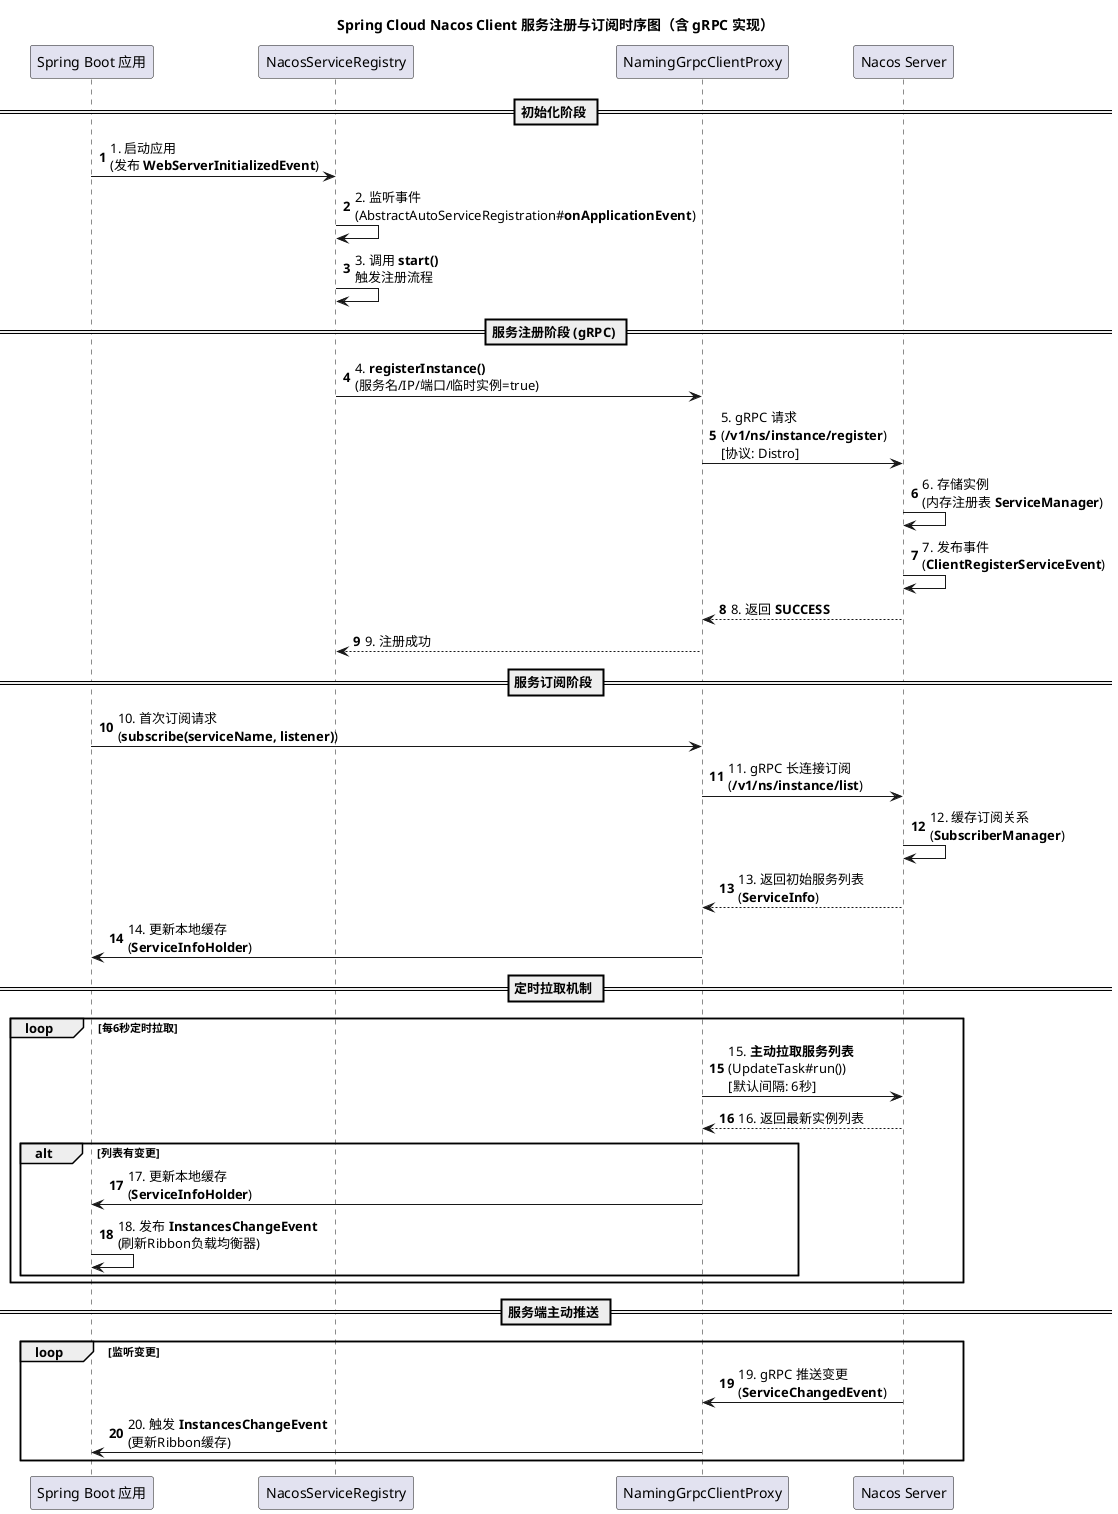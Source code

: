 @startuml
title Spring Cloud Nacos Client 服务注册与订阅时序图（含 gRPC 实现）

participant "Spring Boot 应用" as App
participant "NacosServiceRegistry" as Registry
participant "NamingGrpcClientProxy" as GrpcProxy
participant "Nacos Server" as Server

autonumber
== **初始化阶段** ==
App -> Registry: 1. 启动应用\n(发布 **WebServerInitializedEvent**)
Registry -> Registry: 2. 监听事件\n(AbstractAutoServiceRegistration#**onApplicationEvent**)
Registry -> Registry: 3. 调用 **start()**\n触发注册流程

== **服务注册阶段 (gRPC)** ==
Registry -> GrpcProxy: 4. **registerInstance()**\n(服务名/IP/端口/临时实例=true)
GrpcProxy -> Server: 5. gRPC 请求\n(**/v1/ns/instance/register**)\n[协议: Distro]
Server -> Server: 6. 存储实例\n(内存注册表 **ServiceManager**)
Server -> Server: 7. 发布事件\n(**ClientRegisterServiceEvent**)
Server --> GrpcProxy: 8. 返回 **SUCCESS**
GrpcProxy --> Registry: 9. 注册成功

== **服务订阅阶段** ==
App -> GrpcProxy: 10. 首次订阅请求\n(**subscribe(serviceName, listener)**)
GrpcProxy -> Server: 11. gRPC 长连接订阅\n(**/v1/ns/instance/list**)
Server -> Server: 12. 缓存订阅关系\n(**SubscriberManager**)
Server --> GrpcProxy: 13. 返回初始服务列表\n(**ServiceInfo**)
GrpcProxy -> App: 14. 更新本地缓存\n(**ServiceInfoHolder**)

== **定时拉取机制** ==
loop 每6秒定时拉取
    GrpcProxy -> Server: 15. **主动拉取服务列表**\n(UpdateTask#run())\n[默认间隔: 6秒]
    Server --> GrpcProxy: 16. 返回最新实例列表
    alt 列表有变更
        GrpcProxy -> App: 17. 更新本地缓存\n(**ServiceInfoHolder**)
        App -> App: 18. 发布 **InstancesChangeEvent**\n(刷新Ribbon负载均衡器)
    end
end

== **服务端主动推送** ==
loop 监听变更
    Server -> GrpcProxy: 19. gRPC 推送变更\n(**ServiceChangedEvent**)
    GrpcProxy -> App: 20. 触发 **InstancesChangeEvent**\n(更新Ribbon缓存)
end
@enduml